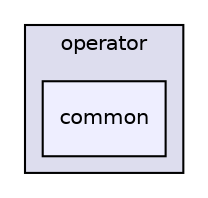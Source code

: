 digraph "C:/Users/Ayo/Desktop/jenes 2.0/src/jenes/stage/operator/common" {
  compound=true
  node [ fontsize="10", fontname="Helvetica"];
  edge [ labelfontsize="10", labelfontname="Helvetica"];
  subgraph clusterdir_7a9aca08c39cddbbbe73f347502aecc2 {
    graph [ bgcolor="#ddddee", pencolor="black", label="operator" fontname="Helvetica", fontsize="10", URL="dir_7a9aca08c39cddbbbe73f347502aecc2.html"]
  dir_3026c930e1c2a8db495b82daa9b0f1de [shape=box, label="common", style="filled", fillcolor="#eeeeff", pencolor="black", URL="dir_3026c930e1c2a8db495b82daa9b0f1de.html"];
  }
}
